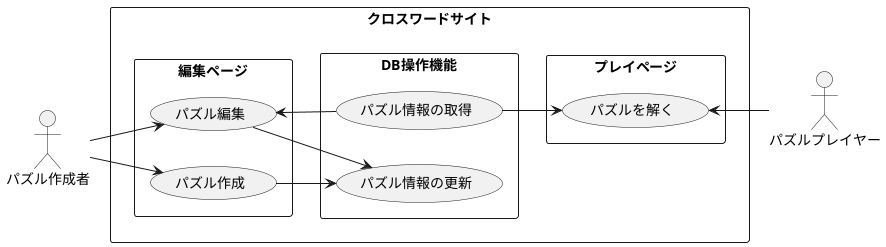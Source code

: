 @startuml クロスワードパズルサイト ユースケース図
left to right direction

actor パズル作成者 as Creater
actor パズルプレイヤー as Player

rectangle クロスワードサイト {
    rectangle 編集ページ {
        usecase パズル作成 as createPuzzle
        usecase パズル編集 as editPuzzle
    }

    rectangle プレイページ {
        usecase パズルを解く as playPuzzle
    }

    rectangle DB操作機能 {
        usecase パズル情報の取得 as getPuzzle
        usecase パズル情報の更新 as updatePuzzle
    }
}

Creater -down-> createPuzzle
Creater -down-> editPuzzle
Player -up-> playPuzzle

createPuzzle -down-> updatePuzzle
getPuzzle -up-> editPuzzle
editPuzzle -down-> updatePuzzle
getPuzzle -down-> playPuzzle

@enduml